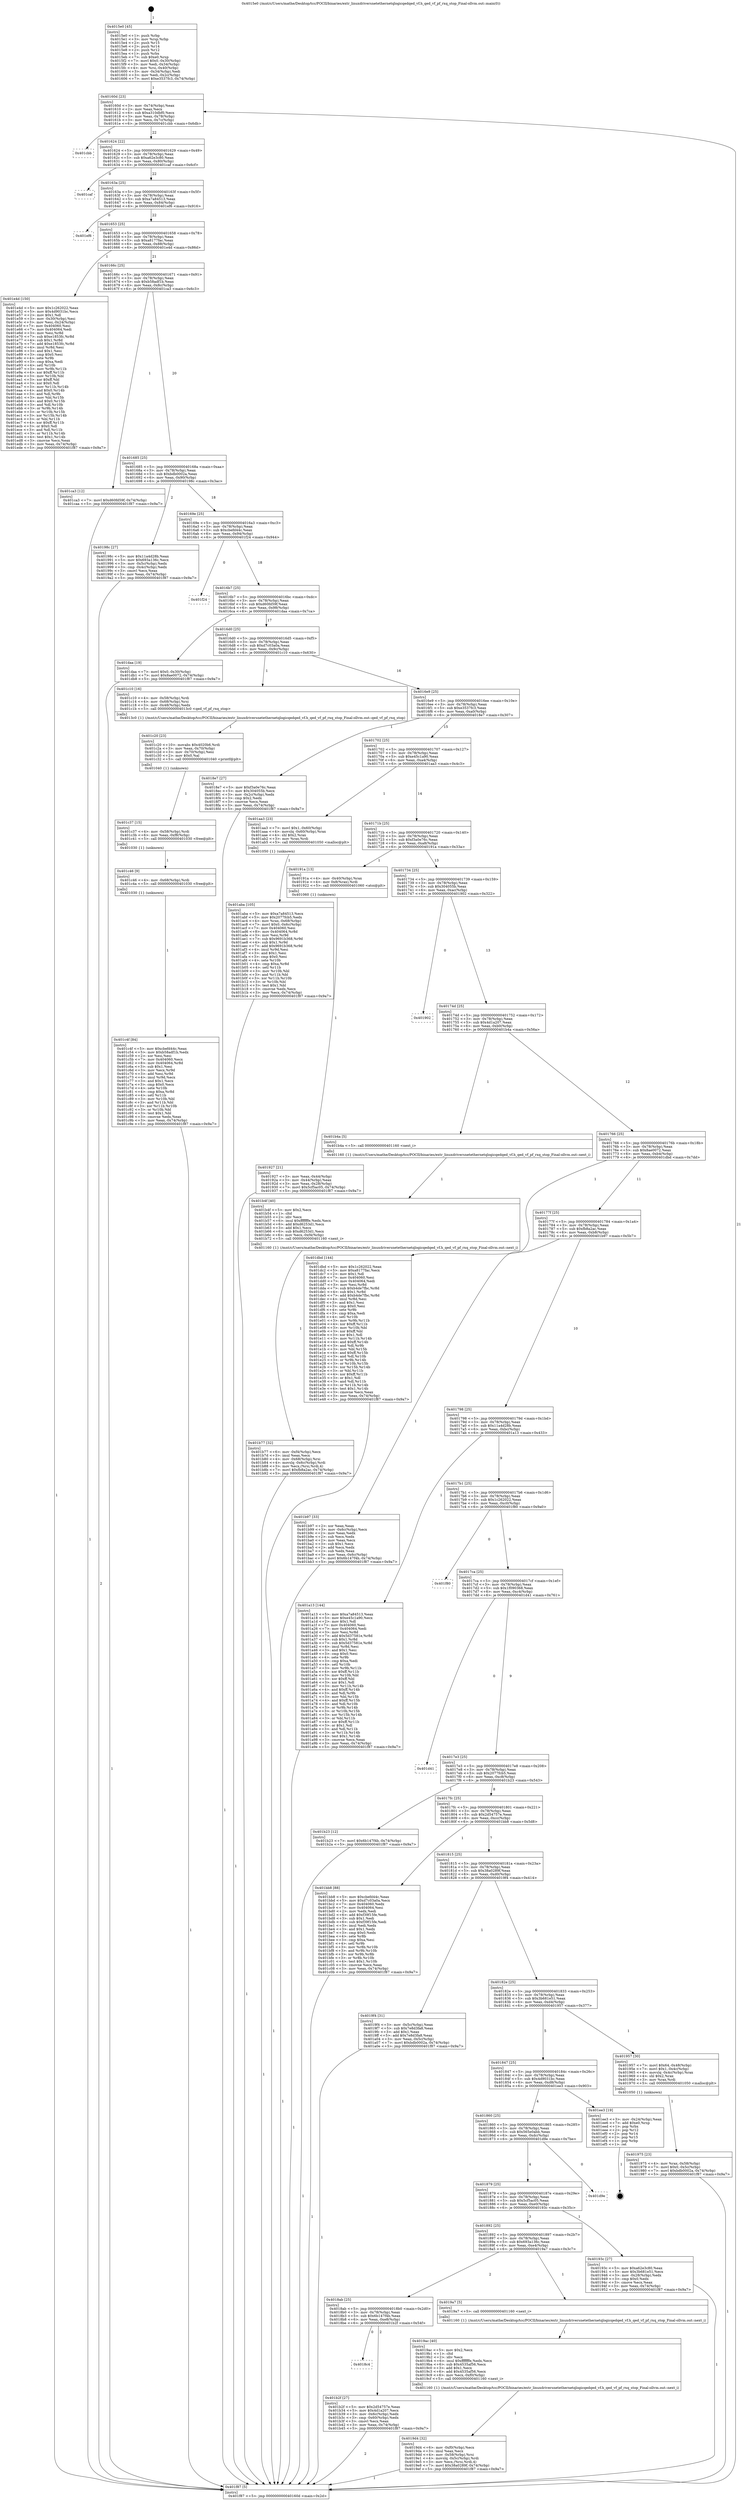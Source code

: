 digraph "0x4015e0" {
  label = "0x4015e0 (/mnt/c/Users/mathe/Desktop/tcc/POCII/binaries/extr_linuxdriversnetethernetqlogicqedqed_vf.h_qed_vf_pf_rxq_stop_Final-ollvm.out::main(0))"
  labelloc = "t"
  node[shape=record]

  Entry [label="",width=0.3,height=0.3,shape=circle,fillcolor=black,style=filled]
  "0x40160d" [label="{
     0x40160d [23]\l
     | [instrs]\l
     &nbsp;&nbsp;0x40160d \<+3\>: mov -0x74(%rbp),%eax\l
     &nbsp;&nbsp;0x401610 \<+2\>: mov %eax,%ecx\l
     &nbsp;&nbsp;0x401612 \<+6\>: sub $0xa310dbf0,%ecx\l
     &nbsp;&nbsp;0x401618 \<+3\>: mov %eax,-0x78(%rbp)\l
     &nbsp;&nbsp;0x40161b \<+3\>: mov %ecx,-0x7c(%rbp)\l
     &nbsp;&nbsp;0x40161e \<+6\>: je 0000000000401cbb \<main+0x6db\>\l
  }"]
  "0x401cbb" [label="{
     0x401cbb\l
  }", style=dashed]
  "0x401624" [label="{
     0x401624 [22]\l
     | [instrs]\l
     &nbsp;&nbsp;0x401624 \<+5\>: jmp 0000000000401629 \<main+0x49\>\l
     &nbsp;&nbsp;0x401629 \<+3\>: mov -0x78(%rbp),%eax\l
     &nbsp;&nbsp;0x40162c \<+5\>: sub $0xa62e3c80,%eax\l
     &nbsp;&nbsp;0x401631 \<+3\>: mov %eax,-0x80(%rbp)\l
     &nbsp;&nbsp;0x401634 \<+6\>: je 0000000000401caf \<main+0x6cf\>\l
  }"]
  Exit [label="",width=0.3,height=0.3,shape=circle,fillcolor=black,style=filled,peripheries=2]
  "0x401caf" [label="{
     0x401caf\l
  }", style=dashed]
  "0x40163a" [label="{
     0x40163a [25]\l
     | [instrs]\l
     &nbsp;&nbsp;0x40163a \<+5\>: jmp 000000000040163f \<main+0x5f\>\l
     &nbsp;&nbsp;0x40163f \<+3\>: mov -0x78(%rbp),%eax\l
     &nbsp;&nbsp;0x401642 \<+5\>: sub $0xa7a84513,%eax\l
     &nbsp;&nbsp;0x401647 \<+6\>: mov %eax,-0x84(%rbp)\l
     &nbsp;&nbsp;0x40164d \<+6\>: je 0000000000401ef6 \<main+0x916\>\l
  }"]
  "0x401c4f" [label="{
     0x401c4f [84]\l
     | [instrs]\l
     &nbsp;&nbsp;0x401c4f \<+5\>: mov $0xcbefd44c,%eax\l
     &nbsp;&nbsp;0x401c54 \<+5\>: mov $0xb58adf1b,%edx\l
     &nbsp;&nbsp;0x401c59 \<+2\>: xor %esi,%esi\l
     &nbsp;&nbsp;0x401c5b \<+7\>: mov 0x404060,%ecx\l
     &nbsp;&nbsp;0x401c62 \<+8\>: mov 0x404064,%r8d\l
     &nbsp;&nbsp;0x401c6a \<+3\>: sub $0x1,%esi\l
     &nbsp;&nbsp;0x401c6d \<+3\>: mov %ecx,%r9d\l
     &nbsp;&nbsp;0x401c70 \<+3\>: add %esi,%r9d\l
     &nbsp;&nbsp;0x401c73 \<+4\>: imul %r9d,%ecx\l
     &nbsp;&nbsp;0x401c77 \<+3\>: and $0x1,%ecx\l
     &nbsp;&nbsp;0x401c7a \<+3\>: cmp $0x0,%ecx\l
     &nbsp;&nbsp;0x401c7d \<+4\>: sete %r10b\l
     &nbsp;&nbsp;0x401c81 \<+4\>: cmp $0xa,%r8d\l
     &nbsp;&nbsp;0x401c85 \<+4\>: setl %r11b\l
     &nbsp;&nbsp;0x401c89 \<+3\>: mov %r10b,%bl\l
     &nbsp;&nbsp;0x401c8c \<+3\>: and %r11b,%bl\l
     &nbsp;&nbsp;0x401c8f \<+3\>: xor %r11b,%r10b\l
     &nbsp;&nbsp;0x401c92 \<+3\>: or %r10b,%bl\l
     &nbsp;&nbsp;0x401c95 \<+3\>: test $0x1,%bl\l
     &nbsp;&nbsp;0x401c98 \<+3\>: cmovne %edx,%eax\l
     &nbsp;&nbsp;0x401c9b \<+3\>: mov %eax,-0x74(%rbp)\l
     &nbsp;&nbsp;0x401c9e \<+5\>: jmp 0000000000401f87 \<main+0x9a7\>\l
  }"]
  "0x401ef6" [label="{
     0x401ef6\l
  }", style=dashed]
  "0x401653" [label="{
     0x401653 [25]\l
     | [instrs]\l
     &nbsp;&nbsp;0x401653 \<+5\>: jmp 0000000000401658 \<main+0x78\>\l
     &nbsp;&nbsp;0x401658 \<+3\>: mov -0x78(%rbp),%eax\l
     &nbsp;&nbsp;0x40165b \<+5\>: sub $0xa8177fac,%eax\l
     &nbsp;&nbsp;0x401660 \<+6\>: mov %eax,-0x88(%rbp)\l
     &nbsp;&nbsp;0x401666 \<+6\>: je 0000000000401e4d \<main+0x86d\>\l
  }"]
  "0x401c46" [label="{
     0x401c46 [9]\l
     | [instrs]\l
     &nbsp;&nbsp;0x401c46 \<+4\>: mov -0x68(%rbp),%rdi\l
     &nbsp;&nbsp;0x401c4a \<+5\>: call 0000000000401030 \<free@plt\>\l
     | [calls]\l
     &nbsp;&nbsp;0x401030 \{1\} (unknown)\l
  }"]
  "0x401e4d" [label="{
     0x401e4d [150]\l
     | [instrs]\l
     &nbsp;&nbsp;0x401e4d \<+5\>: mov $0x1c262022,%eax\l
     &nbsp;&nbsp;0x401e52 \<+5\>: mov $0x4d9031bc,%ecx\l
     &nbsp;&nbsp;0x401e57 \<+2\>: mov $0x1,%dl\l
     &nbsp;&nbsp;0x401e59 \<+3\>: mov -0x30(%rbp),%esi\l
     &nbsp;&nbsp;0x401e5c \<+3\>: mov %esi,-0x24(%rbp)\l
     &nbsp;&nbsp;0x401e5f \<+7\>: mov 0x404060,%esi\l
     &nbsp;&nbsp;0x401e66 \<+7\>: mov 0x404064,%edi\l
     &nbsp;&nbsp;0x401e6d \<+3\>: mov %esi,%r8d\l
     &nbsp;&nbsp;0x401e70 \<+7\>: sub $0xe1853fc,%r8d\l
     &nbsp;&nbsp;0x401e77 \<+4\>: sub $0x1,%r8d\l
     &nbsp;&nbsp;0x401e7b \<+7\>: add $0xe1853fc,%r8d\l
     &nbsp;&nbsp;0x401e82 \<+4\>: imul %r8d,%esi\l
     &nbsp;&nbsp;0x401e86 \<+3\>: and $0x1,%esi\l
     &nbsp;&nbsp;0x401e89 \<+3\>: cmp $0x0,%esi\l
     &nbsp;&nbsp;0x401e8c \<+4\>: sete %r9b\l
     &nbsp;&nbsp;0x401e90 \<+3\>: cmp $0xa,%edi\l
     &nbsp;&nbsp;0x401e93 \<+4\>: setl %r10b\l
     &nbsp;&nbsp;0x401e97 \<+3\>: mov %r9b,%r11b\l
     &nbsp;&nbsp;0x401e9a \<+4\>: xor $0xff,%r11b\l
     &nbsp;&nbsp;0x401e9e \<+3\>: mov %r10b,%bl\l
     &nbsp;&nbsp;0x401ea1 \<+3\>: xor $0xff,%bl\l
     &nbsp;&nbsp;0x401ea4 \<+3\>: xor $0x0,%dl\l
     &nbsp;&nbsp;0x401ea7 \<+3\>: mov %r11b,%r14b\l
     &nbsp;&nbsp;0x401eaa \<+4\>: and $0x0,%r14b\l
     &nbsp;&nbsp;0x401eae \<+3\>: and %dl,%r9b\l
     &nbsp;&nbsp;0x401eb1 \<+3\>: mov %bl,%r15b\l
     &nbsp;&nbsp;0x401eb4 \<+4\>: and $0x0,%r15b\l
     &nbsp;&nbsp;0x401eb8 \<+3\>: and %dl,%r10b\l
     &nbsp;&nbsp;0x401ebb \<+3\>: or %r9b,%r14b\l
     &nbsp;&nbsp;0x401ebe \<+3\>: or %r10b,%r15b\l
     &nbsp;&nbsp;0x401ec1 \<+3\>: xor %r15b,%r14b\l
     &nbsp;&nbsp;0x401ec4 \<+3\>: or %bl,%r11b\l
     &nbsp;&nbsp;0x401ec7 \<+4\>: xor $0xff,%r11b\l
     &nbsp;&nbsp;0x401ecb \<+3\>: or $0x0,%dl\l
     &nbsp;&nbsp;0x401ece \<+3\>: and %dl,%r11b\l
     &nbsp;&nbsp;0x401ed1 \<+3\>: or %r11b,%r14b\l
     &nbsp;&nbsp;0x401ed4 \<+4\>: test $0x1,%r14b\l
     &nbsp;&nbsp;0x401ed8 \<+3\>: cmovne %ecx,%eax\l
     &nbsp;&nbsp;0x401edb \<+3\>: mov %eax,-0x74(%rbp)\l
     &nbsp;&nbsp;0x401ede \<+5\>: jmp 0000000000401f87 \<main+0x9a7\>\l
  }"]
  "0x40166c" [label="{
     0x40166c [25]\l
     | [instrs]\l
     &nbsp;&nbsp;0x40166c \<+5\>: jmp 0000000000401671 \<main+0x91\>\l
     &nbsp;&nbsp;0x401671 \<+3\>: mov -0x78(%rbp),%eax\l
     &nbsp;&nbsp;0x401674 \<+5\>: sub $0xb58adf1b,%eax\l
     &nbsp;&nbsp;0x401679 \<+6\>: mov %eax,-0x8c(%rbp)\l
     &nbsp;&nbsp;0x40167f \<+6\>: je 0000000000401ca3 \<main+0x6c3\>\l
  }"]
  "0x401c37" [label="{
     0x401c37 [15]\l
     | [instrs]\l
     &nbsp;&nbsp;0x401c37 \<+4\>: mov -0x58(%rbp),%rdi\l
     &nbsp;&nbsp;0x401c3b \<+6\>: mov %eax,-0xf8(%rbp)\l
     &nbsp;&nbsp;0x401c41 \<+5\>: call 0000000000401030 \<free@plt\>\l
     | [calls]\l
     &nbsp;&nbsp;0x401030 \{1\} (unknown)\l
  }"]
  "0x401ca3" [label="{
     0x401ca3 [12]\l
     | [instrs]\l
     &nbsp;&nbsp;0x401ca3 \<+7\>: movl $0xd60fd59f,-0x74(%rbp)\l
     &nbsp;&nbsp;0x401caa \<+5\>: jmp 0000000000401f87 \<main+0x9a7\>\l
  }"]
  "0x401685" [label="{
     0x401685 [25]\l
     | [instrs]\l
     &nbsp;&nbsp;0x401685 \<+5\>: jmp 000000000040168a \<main+0xaa\>\l
     &nbsp;&nbsp;0x40168a \<+3\>: mov -0x78(%rbp),%eax\l
     &nbsp;&nbsp;0x40168d \<+5\>: sub $0xbdb0002a,%eax\l
     &nbsp;&nbsp;0x401692 \<+6\>: mov %eax,-0x90(%rbp)\l
     &nbsp;&nbsp;0x401698 \<+6\>: je 000000000040198c \<main+0x3ac\>\l
  }"]
  "0x401c20" [label="{
     0x401c20 [23]\l
     | [instrs]\l
     &nbsp;&nbsp;0x401c20 \<+10\>: movabs $0x4020b6,%rdi\l
     &nbsp;&nbsp;0x401c2a \<+3\>: mov %eax,-0x70(%rbp)\l
     &nbsp;&nbsp;0x401c2d \<+3\>: mov -0x70(%rbp),%esi\l
     &nbsp;&nbsp;0x401c30 \<+2\>: mov $0x0,%al\l
     &nbsp;&nbsp;0x401c32 \<+5\>: call 0000000000401040 \<printf@plt\>\l
     | [calls]\l
     &nbsp;&nbsp;0x401040 \{1\} (unknown)\l
  }"]
  "0x40198c" [label="{
     0x40198c [27]\l
     | [instrs]\l
     &nbsp;&nbsp;0x40198c \<+5\>: mov $0x11a4d28b,%eax\l
     &nbsp;&nbsp;0x401991 \<+5\>: mov $0x693a136c,%ecx\l
     &nbsp;&nbsp;0x401996 \<+3\>: mov -0x5c(%rbp),%edx\l
     &nbsp;&nbsp;0x401999 \<+3\>: cmp -0x4c(%rbp),%edx\l
     &nbsp;&nbsp;0x40199c \<+3\>: cmovl %ecx,%eax\l
     &nbsp;&nbsp;0x40199f \<+3\>: mov %eax,-0x74(%rbp)\l
     &nbsp;&nbsp;0x4019a2 \<+5\>: jmp 0000000000401f87 \<main+0x9a7\>\l
  }"]
  "0x40169e" [label="{
     0x40169e [25]\l
     | [instrs]\l
     &nbsp;&nbsp;0x40169e \<+5\>: jmp 00000000004016a3 \<main+0xc3\>\l
     &nbsp;&nbsp;0x4016a3 \<+3\>: mov -0x78(%rbp),%eax\l
     &nbsp;&nbsp;0x4016a6 \<+5\>: sub $0xcbefd44c,%eax\l
     &nbsp;&nbsp;0x4016ab \<+6\>: mov %eax,-0x94(%rbp)\l
     &nbsp;&nbsp;0x4016b1 \<+6\>: je 0000000000401f24 \<main+0x944\>\l
  }"]
  "0x401b77" [label="{
     0x401b77 [32]\l
     | [instrs]\l
     &nbsp;&nbsp;0x401b77 \<+6\>: mov -0xf4(%rbp),%ecx\l
     &nbsp;&nbsp;0x401b7d \<+3\>: imul %eax,%ecx\l
     &nbsp;&nbsp;0x401b80 \<+4\>: mov -0x68(%rbp),%rsi\l
     &nbsp;&nbsp;0x401b84 \<+4\>: movslq -0x6c(%rbp),%rdi\l
     &nbsp;&nbsp;0x401b88 \<+3\>: mov %ecx,(%rsi,%rdi,4)\l
     &nbsp;&nbsp;0x401b8b \<+7\>: movl $0xfb8a2ac,-0x74(%rbp)\l
     &nbsp;&nbsp;0x401b92 \<+5\>: jmp 0000000000401f87 \<main+0x9a7\>\l
  }"]
  "0x401f24" [label="{
     0x401f24\l
  }", style=dashed]
  "0x4016b7" [label="{
     0x4016b7 [25]\l
     | [instrs]\l
     &nbsp;&nbsp;0x4016b7 \<+5\>: jmp 00000000004016bc \<main+0xdc\>\l
     &nbsp;&nbsp;0x4016bc \<+3\>: mov -0x78(%rbp),%eax\l
     &nbsp;&nbsp;0x4016bf \<+5\>: sub $0xd60fd59f,%eax\l
     &nbsp;&nbsp;0x4016c4 \<+6\>: mov %eax,-0x98(%rbp)\l
     &nbsp;&nbsp;0x4016ca \<+6\>: je 0000000000401daa \<main+0x7ca\>\l
  }"]
  "0x401b4f" [label="{
     0x401b4f [40]\l
     | [instrs]\l
     &nbsp;&nbsp;0x401b4f \<+5\>: mov $0x2,%ecx\l
     &nbsp;&nbsp;0x401b54 \<+1\>: cltd\l
     &nbsp;&nbsp;0x401b55 \<+2\>: idiv %ecx\l
     &nbsp;&nbsp;0x401b57 \<+6\>: imul $0xfffffffe,%edx,%ecx\l
     &nbsp;&nbsp;0x401b5d \<+6\>: add $0xd6253d1,%ecx\l
     &nbsp;&nbsp;0x401b63 \<+3\>: add $0x1,%ecx\l
     &nbsp;&nbsp;0x401b66 \<+6\>: sub $0xd6253d1,%ecx\l
     &nbsp;&nbsp;0x401b6c \<+6\>: mov %ecx,-0xf4(%rbp)\l
     &nbsp;&nbsp;0x401b72 \<+5\>: call 0000000000401160 \<next_i\>\l
     | [calls]\l
     &nbsp;&nbsp;0x401160 \{1\} (/mnt/c/Users/mathe/Desktop/tcc/POCII/binaries/extr_linuxdriversnetethernetqlogicqedqed_vf.h_qed_vf_pf_rxq_stop_Final-ollvm.out::next_i)\l
  }"]
  "0x401daa" [label="{
     0x401daa [19]\l
     | [instrs]\l
     &nbsp;&nbsp;0x401daa \<+7\>: movl $0x0,-0x30(%rbp)\l
     &nbsp;&nbsp;0x401db1 \<+7\>: movl $0x8ae0072,-0x74(%rbp)\l
     &nbsp;&nbsp;0x401db8 \<+5\>: jmp 0000000000401f87 \<main+0x9a7\>\l
  }"]
  "0x4016d0" [label="{
     0x4016d0 [25]\l
     | [instrs]\l
     &nbsp;&nbsp;0x4016d0 \<+5\>: jmp 00000000004016d5 \<main+0xf5\>\l
     &nbsp;&nbsp;0x4016d5 \<+3\>: mov -0x78(%rbp),%eax\l
     &nbsp;&nbsp;0x4016d8 \<+5\>: sub $0xd7c03a0a,%eax\l
     &nbsp;&nbsp;0x4016dd \<+6\>: mov %eax,-0x9c(%rbp)\l
     &nbsp;&nbsp;0x4016e3 \<+6\>: je 0000000000401c10 \<main+0x630\>\l
  }"]
  "0x4018c4" [label="{
     0x4018c4\l
  }", style=dashed]
  "0x401c10" [label="{
     0x401c10 [16]\l
     | [instrs]\l
     &nbsp;&nbsp;0x401c10 \<+4\>: mov -0x58(%rbp),%rdi\l
     &nbsp;&nbsp;0x401c14 \<+4\>: mov -0x68(%rbp),%rsi\l
     &nbsp;&nbsp;0x401c18 \<+3\>: mov -0x48(%rbp),%edx\l
     &nbsp;&nbsp;0x401c1b \<+5\>: call 00000000004013c0 \<qed_vf_pf_rxq_stop\>\l
     | [calls]\l
     &nbsp;&nbsp;0x4013c0 \{1\} (/mnt/c/Users/mathe/Desktop/tcc/POCII/binaries/extr_linuxdriversnetethernetqlogicqedqed_vf.h_qed_vf_pf_rxq_stop_Final-ollvm.out::qed_vf_pf_rxq_stop)\l
  }"]
  "0x4016e9" [label="{
     0x4016e9 [25]\l
     | [instrs]\l
     &nbsp;&nbsp;0x4016e9 \<+5\>: jmp 00000000004016ee \<main+0x10e\>\l
     &nbsp;&nbsp;0x4016ee \<+3\>: mov -0x78(%rbp),%eax\l
     &nbsp;&nbsp;0x4016f1 \<+5\>: sub $0xe3537fc3,%eax\l
     &nbsp;&nbsp;0x4016f6 \<+6\>: mov %eax,-0xa0(%rbp)\l
     &nbsp;&nbsp;0x4016fc \<+6\>: je 00000000004018e7 \<main+0x307\>\l
  }"]
  "0x401b2f" [label="{
     0x401b2f [27]\l
     | [instrs]\l
     &nbsp;&nbsp;0x401b2f \<+5\>: mov $0x2d54757e,%eax\l
     &nbsp;&nbsp;0x401b34 \<+5\>: mov $0x4d1a207,%ecx\l
     &nbsp;&nbsp;0x401b39 \<+3\>: mov -0x6c(%rbp),%edx\l
     &nbsp;&nbsp;0x401b3c \<+3\>: cmp -0x60(%rbp),%edx\l
     &nbsp;&nbsp;0x401b3f \<+3\>: cmovl %ecx,%eax\l
     &nbsp;&nbsp;0x401b42 \<+3\>: mov %eax,-0x74(%rbp)\l
     &nbsp;&nbsp;0x401b45 \<+5\>: jmp 0000000000401f87 \<main+0x9a7\>\l
  }"]
  "0x4018e7" [label="{
     0x4018e7 [27]\l
     | [instrs]\l
     &nbsp;&nbsp;0x4018e7 \<+5\>: mov $0xf3a0e76c,%eax\l
     &nbsp;&nbsp;0x4018ec \<+5\>: mov $0x304055b,%ecx\l
     &nbsp;&nbsp;0x4018f1 \<+3\>: mov -0x2c(%rbp),%edx\l
     &nbsp;&nbsp;0x4018f4 \<+3\>: cmp $0x2,%edx\l
     &nbsp;&nbsp;0x4018f7 \<+3\>: cmovne %ecx,%eax\l
     &nbsp;&nbsp;0x4018fa \<+3\>: mov %eax,-0x74(%rbp)\l
     &nbsp;&nbsp;0x4018fd \<+5\>: jmp 0000000000401f87 \<main+0x9a7\>\l
  }"]
  "0x401702" [label="{
     0x401702 [25]\l
     | [instrs]\l
     &nbsp;&nbsp;0x401702 \<+5\>: jmp 0000000000401707 \<main+0x127\>\l
     &nbsp;&nbsp;0x401707 \<+3\>: mov -0x78(%rbp),%eax\l
     &nbsp;&nbsp;0x40170a \<+5\>: sub $0xe45c1a90,%eax\l
     &nbsp;&nbsp;0x40170f \<+6\>: mov %eax,-0xa4(%rbp)\l
     &nbsp;&nbsp;0x401715 \<+6\>: je 0000000000401aa3 \<main+0x4c3\>\l
  }"]
  "0x401f87" [label="{
     0x401f87 [5]\l
     | [instrs]\l
     &nbsp;&nbsp;0x401f87 \<+5\>: jmp 000000000040160d \<main+0x2d\>\l
  }"]
  "0x4015e0" [label="{
     0x4015e0 [45]\l
     | [instrs]\l
     &nbsp;&nbsp;0x4015e0 \<+1\>: push %rbp\l
     &nbsp;&nbsp;0x4015e1 \<+3\>: mov %rsp,%rbp\l
     &nbsp;&nbsp;0x4015e4 \<+2\>: push %r15\l
     &nbsp;&nbsp;0x4015e6 \<+2\>: push %r14\l
     &nbsp;&nbsp;0x4015e8 \<+2\>: push %r12\l
     &nbsp;&nbsp;0x4015ea \<+1\>: push %rbx\l
     &nbsp;&nbsp;0x4015eb \<+7\>: sub $0xe0,%rsp\l
     &nbsp;&nbsp;0x4015f2 \<+7\>: movl $0x0,-0x30(%rbp)\l
     &nbsp;&nbsp;0x4015f9 \<+3\>: mov %edi,-0x34(%rbp)\l
     &nbsp;&nbsp;0x4015fc \<+4\>: mov %rsi,-0x40(%rbp)\l
     &nbsp;&nbsp;0x401600 \<+3\>: mov -0x34(%rbp),%edi\l
     &nbsp;&nbsp;0x401603 \<+3\>: mov %edi,-0x2c(%rbp)\l
     &nbsp;&nbsp;0x401606 \<+7\>: movl $0xe3537fc3,-0x74(%rbp)\l
  }"]
  "0x401aba" [label="{
     0x401aba [105]\l
     | [instrs]\l
     &nbsp;&nbsp;0x401aba \<+5\>: mov $0xa7a84513,%ecx\l
     &nbsp;&nbsp;0x401abf \<+5\>: mov $0x2077fcb5,%edx\l
     &nbsp;&nbsp;0x401ac4 \<+4\>: mov %rax,-0x68(%rbp)\l
     &nbsp;&nbsp;0x401ac8 \<+7\>: movl $0x0,-0x6c(%rbp)\l
     &nbsp;&nbsp;0x401acf \<+7\>: mov 0x404060,%esi\l
     &nbsp;&nbsp;0x401ad6 \<+8\>: mov 0x404064,%r8d\l
     &nbsp;&nbsp;0x401ade \<+3\>: mov %esi,%r9d\l
     &nbsp;&nbsp;0x401ae1 \<+7\>: sub $0x9691b368,%r9d\l
     &nbsp;&nbsp;0x401ae8 \<+4\>: sub $0x1,%r9d\l
     &nbsp;&nbsp;0x401aec \<+7\>: add $0x9691b368,%r9d\l
     &nbsp;&nbsp;0x401af3 \<+4\>: imul %r9d,%esi\l
     &nbsp;&nbsp;0x401af7 \<+3\>: and $0x1,%esi\l
     &nbsp;&nbsp;0x401afa \<+3\>: cmp $0x0,%esi\l
     &nbsp;&nbsp;0x401afd \<+4\>: sete %r10b\l
     &nbsp;&nbsp;0x401b01 \<+4\>: cmp $0xa,%r8d\l
     &nbsp;&nbsp;0x401b05 \<+4\>: setl %r11b\l
     &nbsp;&nbsp;0x401b09 \<+3\>: mov %r10b,%bl\l
     &nbsp;&nbsp;0x401b0c \<+3\>: and %r11b,%bl\l
     &nbsp;&nbsp;0x401b0f \<+3\>: xor %r11b,%r10b\l
     &nbsp;&nbsp;0x401b12 \<+3\>: or %r10b,%bl\l
     &nbsp;&nbsp;0x401b15 \<+3\>: test $0x1,%bl\l
     &nbsp;&nbsp;0x401b18 \<+3\>: cmovne %edx,%ecx\l
     &nbsp;&nbsp;0x401b1b \<+3\>: mov %ecx,-0x74(%rbp)\l
     &nbsp;&nbsp;0x401b1e \<+5\>: jmp 0000000000401f87 \<main+0x9a7\>\l
  }"]
  "0x401aa3" [label="{
     0x401aa3 [23]\l
     | [instrs]\l
     &nbsp;&nbsp;0x401aa3 \<+7\>: movl $0x1,-0x60(%rbp)\l
     &nbsp;&nbsp;0x401aaa \<+4\>: movslq -0x60(%rbp),%rax\l
     &nbsp;&nbsp;0x401aae \<+4\>: shl $0x2,%rax\l
     &nbsp;&nbsp;0x401ab2 \<+3\>: mov %rax,%rdi\l
     &nbsp;&nbsp;0x401ab5 \<+5\>: call 0000000000401050 \<malloc@plt\>\l
     | [calls]\l
     &nbsp;&nbsp;0x401050 \{1\} (unknown)\l
  }"]
  "0x40171b" [label="{
     0x40171b [25]\l
     | [instrs]\l
     &nbsp;&nbsp;0x40171b \<+5\>: jmp 0000000000401720 \<main+0x140\>\l
     &nbsp;&nbsp;0x401720 \<+3\>: mov -0x78(%rbp),%eax\l
     &nbsp;&nbsp;0x401723 \<+5\>: sub $0xf3a0e76c,%eax\l
     &nbsp;&nbsp;0x401728 \<+6\>: mov %eax,-0xa8(%rbp)\l
     &nbsp;&nbsp;0x40172e \<+6\>: je 000000000040191a \<main+0x33a\>\l
  }"]
  "0x4019d4" [label="{
     0x4019d4 [32]\l
     | [instrs]\l
     &nbsp;&nbsp;0x4019d4 \<+6\>: mov -0xf0(%rbp),%ecx\l
     &nbsp;&nbsp;0x4019da \<+3\>: imul %eax,%ecx\l
     &nbsp;&nbsp;0x4019dd \<+4\>: mov -0x58(%rbp),%rsi\l
     &nbsp;&nbsp;0x4019e1 \<+4\>: movslq -0x5c(%rbp),%rdi\l
     &nbsp;&nbsp;0x4019e5 \<+3\>: mov %ecx,(%rsi,%rdi,4)\l
     &nbsp;&nbsp;0x4019e8 \<+7\>: movl $0x38a0289f,-0x74(%rbp)\l
     &nbsp;&nbsp;0x4019ef \<+5\>: jmp 0000000000401f87 \<main+0x9a7\>\l
  }"]
  "0x40191a" [label="{
     0x40191a [13]\l
     | [instrs]\l
     &nbsp;&nbsp;0x40191a \<+4\>: mov -0x40(%rbp),%rax\l
     &nbsp;&nbsp;0x40191e \<+4\>: mov 0x8(%rax),%rdi\l
     &nbsp;&nbsp;0x401922 \<+5\>: call 0000000000401060 \<atoi@plt\>\l
     | [calls]\l
     &nbsp;&nbsp;0x401060 \{1\} (unknown)\l
  }"]
  "0x401734" [label="{
     0x401734 [25]\l
     | [instrs]\l
     &nbsp;&nbsp;0x401734 \<+5\>: jmp 0000000000401739 \<main+0x159\>\l
     &nbsp;&nbsp;0x401739 \<+3\>: mov -0x78(%rbp),%eax\l
     &nbsp;&nbsp;0x40173c \<+5\>: sub $0x304055b,%eax\l
     &nbsp;&nbsp;0x401741 \<+6\>: mov %eax,-0xac(%rbp)\l
     &nbsp;&nbsp;0x401747 \<+6\>: je 0000000000401902 \<main+0x322\>\l
  }"]
  "0x401927" [label="{
     0x401927 [21]\l
     | [instrs]\l
     &nbsp;&nbsp;0x401927 \<+3\>: mov %eax,-0x44(%rbp)\l
     &nbsp;&nbsp;0x40192a \<+3\>: mov -0x44(%rbp),%eax\l
     &nbsp;&nbsp;0x40192d \<+3\>: mov %eax,-0x28(%rbp)\l
     &nbsp;&nbsp;0x401930 \<+7\>: movl $0x5cf5ac05,-0x74(%rbp)\l
     &nbsp;&nbsp;0x401937 \<+5\>: jmp 0000000000401f87 \<main+0x9a7\>\l
  }"]
  "0x4019ac" [label="{
     0x4019ac [40]\l
     | [instrs]\l
     &nbsp;&nbsp;0x4019ac \<+5\>: mov $0x2,%ecx\l
     &nbsp;&nbsp;0x4019b1 \<+1\>: cltd\l
     &nbsp;&nbsp;0x4019b2 \<+2\>: idiv %ecx\l
     &nbsp;&nbsp;0x4019b4 \<+6\>: imul $0xfffffffe,%edx,%ecx\l
     &nbsp;&nbsp;0x4019ba \<+6\>: sub $0x4535af56,%ecx\l
     &nbsp;&nbsp;0x4019c0 \<+3\>: add $0x1,%ecx\l
     &nbsp;&nbsp;0x4019c3 \<+6\>: add $0x4535af56,%ecx\l
     &nbsp;&nbsp;0x4019c9 \<+6\>: mov %ecx,-0xf0(%rbp)\l
     &nbsp;&nbsp;0x4019cf \<+5\>: call 0000000000401160 \<next_i\>\l
     | [calls]\l
     &nbsp;&nbsp;0x401160 \{1\} (/mnt/c/Users/mathe/Desktop/tcc/POCII/binaries/extr_linuxdriversnetethernetqlogicqedqed_vf.h_qed_vf_pf_rxq_stop_Final-ollvm.out::next_i)\l
  }"]
  "0x401902" [label="{
     0x401902\l
  }", style=dashed]
  "0x40174d" [label="{
     0x40174d [25]\l
     | [instrs]\l
     &nbsp;&nbsp;0x40174d \<+5\>: jmp 0000000000401752 \<main+0x172\>\l
     &nbsp;&nbsp;0x401752 \<+3\>: mov -0x78(%rbp),%eax\l
     &nbsp;&nbsp;0x401755 \<+5\>: sub $0x4d1a207,%eax\l
     &nbsp;&nbsp;0x40175a \<+6\>: mov %eax,-0xb0(%rbp)\l
     &nbsp;&nbsp;0x401760 \<+6\>: je 0000000000401b4a \<main+0x56a\>\l
  }"]
  "0x4018ab" [label="{
     0x4018ab [25]\l
     | [instrs]\l
     &nbsp;&nbsp;0x4018ab \<+5\>: jmp 00000000004018b0 \<main+0x2d0\>\l
     &nbsp;&nbsp;0x4018b0 \<+3\>: mov -0x78(%rbp),%eax\l
     &nbsp;&nbsp;0x4018b3 \<+5\>: sub $0x6b147f4b,%eax\l
     &nbsp;&nbsp;0x4018b8 \<+6\>: mov %eax,-0xe8(%rbp)\l
     &nbsp;&nbsp;0x4018be \<+6\>: je 0000000000401b2f \<main+0x54f\>\l
  }"]
  "0x401b4a" [label="{
     0x401b4a [5]\l
     | [instrs]\l
     &nbsp;&nbsp;0x401b4a \<+5\>: call 0000000000401160 \<next_i\>\l
     | [calls]\l
     &nbsp;&nbsp;0x401160 \{1\} (/mnt/c/Users/mathe/Desktop/tcc/POCII/binaries/extr_linuxdriversnetethernetqlogicqedqed_vf.h_qed_vf_pf_rxq_stop_Final-ollvm.out::next_i)\l
  }"]
  "0x401766" [label="{
     0x401766 [25]\l
     | [instrs]\l
     &nbsp;&nbsp;0x401766 \<+5\>: jmp 000000000040176b \<main+0x18b\>\l
     &nbsp;&nbsp;0x40176b \<+3\>: mov -0x78(%rbp),%eax\l
     &nbsp;&nbsp;0x40176e \<+5\>: sub $0x8ae0072,%eax\l
     &nbsp;&nbsp;0x401773 \<+6\>: mov %eax,-0xb4(%rbp)\l
     &nbsp;&nbsp;0x401779 \<+6\>: je 0000000000401dbd \<main+0x7dd\>\l
  }"]
  "0x4019a7" [label="{
     0x4019a7 [5]\l
     | [instrs]\l
     &nbsp;&nbsp;0x4019a7 \<+5\>: call 0000000000401160 \<next_i\>\l
     | [calls]\l
     &nbsp;&nbsp;0x401160 \{1\} (/mnt/c/Users/mathe/Desktop/tcc/POCII/binaries/extr_linuxdriversnetethernetqlogicqedqed_vf.h_qed_vf_pf_rxq_stop_Final-ollvm.out::next_i)\l
  }"]
  "0x401dbd" [label="{
     0x401dbd [144]\l
     | [instrs]\l
     &nbsp;&nbsp;0x401dbd \<+5\>: mov $0x1c262022,%eax\l
     &nbsp;&nbsp;0x401dc2 \<+5\>: mov $0xa8177fac,%ecx\l
     &nbsp;&nbsp;0x401dc7 \<+2\>: mov $0x1,%dl\l
     &nbsp;&nbsp;0x401dc9 \<+7\>: mov 0x404060,%esi\l
     &nbsp;&nbsp;0x401dd0 \<+7\>: mov 0x404064,%edi\l
     &nbsp;&nbsp;0x401dd7 \<+3\>: mov %esi,%r8d\l
     &nbsp;&nbsp;0x401dda \<+7\>: sub $0xb4de7fbc,%r8d\l
     &nbsp;&nbsp;0x401de1 \<+4\>: sub $0x1,%r8d\l
     &nbsp;&nbsp;0x401de5 \<+7\>: add $0xb4de7fbc,%r8d\l
     &nbsp;&nbsp;0x401dec \<+4\>: imul %r8d,%esi\l
     &nbsp;&nbsp;0x401df0 \<+3\>: and $0x1,%esi\l
     &nbsp;&nbsp;0x401df3 \<+3\>: cmp $0x0,%esi\l
     &nbsp;&nbsp;0x401df6 \<+4\>: sete %r9b\l
     &nbsp;&nbsp;0x401dfa \<+3\>: cmp $0xa,%edi\l
     &nbsp;&nbsp;0x401dfd \<+4\>: setl %r10b\l
     &nbsp;&nbsp;0x401e01 \<+3\>: mov %r9b,%r11b\l
     &nbsp;&nbsp;0x401e04 \<+4\>: xor $0xff,%r11b\l
     &nbsp;&nbsp;0x401e08 \<+3\>: mov %r10b,%bl\l
     &nbsp;&nbsp;0x401e0b \<+3\>: xor $0xff,%bl\l
     &nbsp;&nbsp;0x401e0e \<+3\>: xor $0x1,%dl\l
     &nbsp;&nbsp;0x401e11 \<+3\>: mov %r11b,%r14b\l
     &nbsp;&nbsp;0x401e14 \<+4\>: and $0xff,%r14b\l
     &nbsp;&nbsp;0x401e18 \<+3\>: and %dl,%r9b\l
     &nbsp;&nbsp;0x401e1b \<+3\>: mov %bl,%r15b\l
     &nbsp;&nbsp;0x401e1e \<+4\>: and $0xff,%r15b\l
     &nbsp;&nbsp;0x401e22 \<+3\>: and %dl,%r10b\l
     &nbsp;&nbsp;0x401e25 \<+3\>: or %r9b,%r14b\l
     &nbsp;&nbsp;0x401e28 \<+3\>: or %r10b,%r15b\l
     &nbsp;&nbsp;0x401e2b \<+3\>: xor %r15b,%r14b\l
     &nbsp;&nbsp;0x401e2e \<+3\>: or %bl,%r11b\l
     &nbsp;&nbsp;0x401e31 \<+4\>: xor $0xff,%r11b\l
     &nbsp;&nbsp;0x401e35 \<+3\>: or $0x1,%dl\l
     &nbsp;&nbsp;0x401e38 \<+3\>: and %dl,%r11b\l
     &nbsp;&nbsp;0x401e3b \<+3\>: or %r11b,%r14b\l
     &nbsp;&nbsp;0x401e3e \<+4\>: test $0x1,%r14b\l
     &nbsp;&nbsp;0x401e42 \<+3\>: cmovne %ecx,%eax\l
     &nbsp;&nbsp;0x401e45 \<+3\>: mov %eax,-0x74(%rbp)\l
     &nbsp;&nbsp;0x401e48 \<+5\>: jmp 0000000000401f87 \<main+0x9a7\>\l
  }"]
  "0x40177f" [label="{
     0x40177f [25]\l
     | [instrs]\l
     &nbsp;&nbsp;0x40177f \<+5\>: jmp 0000000000401784 \<main+0x1a4\>\l
     &nbsp;&nbsp;0x401784 \<+3\>: mov -0x78(%rbp),%eax\l
     &nbsp;&nbsp;0x401787 \<+5\>: sub $0xfb8a2ac,%eax\l
     &nbsp;&nbsp;0x40178c \<+6\>: mov %eax,-0xb8(%rbp)\l
     &nbsp;&nbsp;0x401792 \<+6\>: je 0000000000401b97 \<main+0x5b7\>\l
  }"]
  "0x401975" [label="{
     0x401975 [23]\l
     | [instrs]\l
     &nbsp;&nbsp;0x401975 \<+4\>: mov %rax,-0x58(%rbp)\l
     &nbsp;&nbsp;0x401979 \<+7\>: movl $0x0,-0x5c(%rbp)\l
     &nbsp;&nbsp;0x401980 \<+7\>: movl $0xbdb0002a,-0x74(%rbp)\l
     &nbsp;&nbsp;0x401987 \<+5\>: jmp 0000000000401f87 \<main+0x9a7\>\l
  }"]
  "0x401b97" [label="{
     0x401b97 [33]\l
     | [instrs]\l
     &nbsp;&nbsp;0x401b97 \<+2\>: xor %eax,%eax\l
     &nbsp;&nbsp;0x401b99 \<+3\>: mov -0x6c(%rbp),%ecx\l
     &nbsp;&nbsp;0x401b9c \<+2\>: mov %eax,%edx\l
     &nbsp;&nbsp;0x401b9e \<+2\>: sub %ecx,%edx\l
     &nbsp;&nbsp;0x401ba0 \<+2\>: mov %eax,%ecx\l
     &nbsp;&nbsp;0x401ba2 \<+3\>: sub $0x1,%ecx\l
     &nbsp;&nbsp;0x401ba5 \<+2\>: add %ecx,%edx\l
     &nbsp;&nbsp;0x401ba7 \<+2\>: sub %edx,%eax\l
     &nbsp;&nbsp;0x401ba9 \<+3\>: mov %eax,-0x6c(%rbp)\l
     &nbsp;&nbsp;0x401bac \<+7\>: movl $0x6b147f4b,-0x74(%rbp)\l
     &nbsp;&nbsp;0x401bb3 \<+5\>: jmp 0000000000401f87 \<main+0x9a7\>\l
  }"]
  "0x401798" [label="{
     0x401798 [25]\l
     | [instrs]\l
     &nbsp;&nbsp;0x401798 \<+5\>: jmp 000000000040179d \<main+0x1bd\>\l
     &nbsp;&nbsp;0x40179d \<+3\>: mov -0x78(%rbp),%eax\l
     &nbsp;&nbsp;0x4017a0 \<+5\>: sub $0x11a4d28b,%eax\l
     &nbsp;&nbsp;0x4017a5 \<+6\>: mov %eax,-0xbc(%rbp)\l
     &nbsp;&nbsp;0x4017ab \<+6\>: je 0000000000401a13 \<main+0x433\>\l
  }"]
  "0x401892" [label="{
     0x401892 [25]\l
     | [instrs]\l
     &nbsp;&nbsp;0x401892 \<+5\>: jmp 0000000000401897 \<main+0x2b7\>\l
     &nbsp;&nbsp;0x401897 \<+3\>: mov -0x78(%rbp),%eax\l
     &nbsp;&nbsp;0x40189a \<+5\>: sub $0x693a136c,%eax\l
     &nbsp;&nbsp;0x40189f \<+6\>: mov %eax,-0xe4(%rbp)\l
     &nbsp;&nbsp;0x4018a5 \<+6\>: je 00000000004019a7 \<main+0x3c7\>\l
  }"]
  "0x401a13" [label="{
     0x401a13 [144]\l
     | [instrs]\l
     &nbsp;&nbsp;0x401a13 \<+5\>: mov $0xa7a84513,%eax\l
     &nbsp;&nbsp;0x401a18 \<+5\>: mov $0xe45c1a90,%ecx\l
     &nbsp;&nbsp;0x401a1d \<+2\>: mov $0x1,%dl\l
     &nbsp;&nbsp;0x401a1f \<+7\>: mov 0x404060,%esi\l
     &nbsp;&nbsp;0x401a26 \<+7\>: mov 0x404064,%edi\l
     &nbsp;&nbsp;0x401a2d \<+3\>: mov %esi,%r8d\l
     &nbsp;&nbsp;0x401a30 \<+7\>: add $0x5d37581e,%r8d\l
     &nbsp;&nbsp;0x401a37 \<+4\>: sub $0x1,%r8d\l
     &nbsp;&nbsp;0x401a3b \<+7\>: sub $0x5d37581e,%r8d\l
     &nbsp;&nbsp;0x401a42 \<+4\>: imul %r8d,%esi\l
     &nbsp;&nbsp;0x401a46 \<+3\>: and $0x1,%esi\l
     &nbsp;&nbsp;0x401a49 \<+3\>: cmp $0x0,%esi\l
     &nbsp;&nbsp;0x401a4c \<+4\>: sete %r9b\l
     &nbsp;&nbsp;0x401a50 \<+3\>: cmp $0xa,%edi\l
     &nbsp;&nbsp;0x401a53 \<+4\>: setl %r10b\l
     &nbsp;&nbsp;0x401a57 \<+3\>: mov %r9b,%r11b\l
     &nbsp;&nbsp;0x401a5a \<+4\>: xor $0xff,%r11b\l
     &nbsp;&nbsp;0x401a5e \<+3\>: mov %r10b,%bl\l
     &nbsp;&nbsp;0x401a61 \<+3\>: xor $0xff,%bl\l
     &nbsp;&nbsp;0x401a64 \<+3\>: xor $0x1,%dl\l
     &nbsp;&nbsp;0x401a67 \<+3\>: mov %r11b,%r14b\l
     &nbsp;&nbsp;0x401a6a \<+4\>: and $0xff,%r14b\l
     &nbsp;&nbsp;0x401a6e \<+3\>: and %dl,%r9b\l
     &nbsp;&nbsp;0x401a71 \<+3\>: mov %bl,%r15b\l
     &nbsp;&nbsp;0x401a74 \<+4\>: and $0xff,%r15b\l
     &nbsp;&nbsp;0x401a78 \<+3\>: and %dl,%r10b\l
     &nbsp;&nbsp;0x401a7b \<+3\>: or %r9b,%r14b\l
     &nbsp;&nbsp;0x401a7e \<+3\>: or %r10b,%r15b\l
     &nbsp;&nbsp;0x401a81 \<+3\>: xor %r15b,%r14b\l
     &nbsp;&nbsp;0x401a84 \<+3\>: or %bl,%r11b\l
     &nbsp;&nbsp;0x401a87 \<+4\>: xor $0xff,%r11b\l
     &nbsp;&nbsp;0x401a8b \<+3\>: or $0x1,%dl\l
     &nbsp;&nbsp;0x401a8e \<+3\>: and %dl,%r11b\l
     &nbsp;&nbsp;0x401a91 \<+3\>: or %r11b,%r14b\l
     &nbsp;&nbsp;0x401a94 \<+4\>: test $0x1,%r14b\l
     &nbsp;&nbsp;0x401a98 \<+3\>: cmovne %ecx,%eax\l
     &nbsp;&nbsp;0x401a9b \<+3\>: mov %eax,-0x74(%rbp)\l
     &nbsp;&nbsp;0x401a9e \<+5\>: jmp 0000000000401f87 \<main+0x9a7\>\l
  }"]
  "0x4017b1" [label="{
     0x4017b1 [25]\l
     | [instrs]\l
     &nbsp;&nbsp;0x4017b1 \<+5\>: jmp 00000000004017b6 \<main+0x1d6\>\l
     &nbsp;&nbsp;0x4017b6 \<+3\>: mov -0x78(%rbp),%eax\l
     &nbsp;&nbsp;0x4017b9 \<+5\>: sub $0x1c262022,%eax\l
     &nbsp;&nbsp;0x4017be \<+6\>: mov %eax,-0xc0(%rbp)\l
     &nbsp;&nbsp;0x4017c4 \<+6\>: je 0000000000401f80 \<main+0x9a0\>\l
  }"]
  "0x40193c" [label="{
     0x40193c [27]\l
     | [instrs]\l
     &nbsp;&nbsp;0x40193c \<+5\>: mov $0xa62e3c80,%eax\l
     &nbsp;&nbsp;0x401941 \<+5\>: mov $0x3b681e51,%ecx\l
     &nbsp;&nbsp;0x401946 \<+3\>: mov -0x28(%rbp),%edx\l
     &nbsp;&nbsp;0x401949 \<+3\>: cmp $0x0,%edx\l
     &nbsp;&nbsp;0x40194c \<+3\>: cmove %ecx,%eax\l
     &nbsp;&nbsp;0x40194f \<+3\>: mov %eax,-0x74(%rbp)\l
     &nbsp;&nbsp;0x401952 \<+5\>: jmp 0000000000401f87 \<main+0x9a7\>\l
  }"]
  "0x401f80" [label="{
     0x401f80\l
  }", style=dashed]
  "0x4017ca" [label="{
     0x4017ca [25]\l
     | [instrs]\l
     &nbsp;&nbsp;0x4017ca \<+5\>: jmp 00000000004017cf \<main+0x1ef\>\l
     &nbsp;&nbsp;0x4017cf \<+3\>: mov -0x78(%rbp),%eax\l
     &nbsp;&nbsp;0x4017d2 \<+5\>: sub $0x1f090368,%eax\l
     &nbsp;&nbsp;0x4017d7 \<+6\>: mov %eax,-0xc4(%rbp)\l
     &nbsp;&nbsp;0x4017dd \<+6\>: je 0000000000401d41 \<main+0x761\>\l
  }"]
  "0x401879" [label="{
     0x401879 [25]\l
     | [instrs]\l
     &nbsp;&nbsp;0x401879 \<+5\>: jmp 000000000040187e \<main+0x29e\>\l
     &nbsp;&nbsp;0x40187e \<+3\>: mov -0x78(%rbp),%eax\l
     &nbsp;&nbsp;0x401881 \<+5\>: sub $0x5cf5ac05,%eax\l
     &nbsp;&nbsp;0x401886 \<+6\>: mov %eax,-0xe0(%rbp)\l
     &nbsp;&nbsp;0x40188c \<+6\>: je 000000000040193c \<main+0x35c\>\l
  }"]
  "0x401d41" [label="{
     0x401d41\l
  }", style=dashed]
  "0x4017e3" [label="{
     0x4017e3 [25]\l
     | [instrs]\l
     &nbsp;&nbsp;0x4017e3 \<+5\>: jmp 00000000004017e8 \<main+0x208\>\l
     &nbsp;&nbsp;0x4017e8 \<+3\>: mov -0x78(%rbp),%eax\l
     &nbsp;&nbsp;0x4017eb \<+5\>: sub $0x2077fcb5,%eax\l
     &nbsp;&nbsp;0x4017f0 \<+6\>: mov %eax,-0xc8(%rbp)\l
     &nbsp;&nbsp;0x4017f6 \<+6\>: je 0000000000401b23 \<main+0x543\>\l
  }"]
  "0x401d9e" [label="{
     0x401d9e\l
  }", style=dashed]
  "0x401b23" [label="{
     0x401b23 [12]\l
     | [instrs]\l
     &nbsp;&nbsp;0x401b23 \<+7\>: movl $0x6b147f4b,-0x74(%rbp)\l
     &nbsp;&nbsp;0x401b2a \<+5\>: jmp 0000000000401f87 \<main+0x9a7\>\l
  }"]
  "0x4017fc" [label="{
     0x4017fc [25]\l
     | [instrs]\l
     &nbsp;&nbsp;0x4017fc \<+5\>: jmp 0000000000401801 \<main+0x221\>\l
     &nbsp;&nbsp;0x401801 \<+3\>: mov -0x78(%rbp),%eax\l
     &nbsp;&nbsp;0x401804 \<+5\>: sub $0x2d54757e,%eax\l
     &nbsp;&nbsp;0x401809 \<+6\>: mov %eax,-0xcc(%rbp)\l
     &nbsp;&nbsp;0x40180f \<+6\>: je 0000000000401bb8 \<main+0x5d8\>\l
  }"]
  "0x401860" [label="{
     0x401860 [25]\l
     | [instrs]\l
     &nbsp;&nbsp;0x401860 \<+5\>: jmp 0000000000401865 \<main+0x285\>\l
     &nbsp;&nbsp;0x401865 \<+3\>: mov -0x78(%rbp),%eax\l
     &nbsp;&nbsp;0x401868 \<+5\>: sub $0x565e0abb,%eax\l
     &nbsp;&nbsp;0x40186d \<+6\>: mov %eax,-0xdc(%rbp)\l
     &nbsp;&nbsp;0x401873 \<+6\>: je 0000000000401d9e \<main+0x7be\>\l
  }"]
  "0x401bb8" [label="{
     0x401bb8 [88]\l
     | [instrs]\l
     &nbsp;&nbsp;0x401bb8 \<+5\>: mov $0xcbefd44c,%eax\l
     &nbsp;&nbsp;0x401bbd \<+5\>: mov $0xd7c03a0a,%ecx\l
     &nbsp;&nbsp;0x401bc2 \<+7\>: mov 0x404060,%edx\l
     &nbsp;&nbsp;0x401bc9 \<+7\>: mov 0x404064,%esi\l
     &nbsp;&nbsp;0x401bd0 \<+2\>: mov %edx,%edi\l
     &nbsp;&nbsp;0x401bd2 \<+6\>: add $0xf39f15fe,%edi\l
     &nbsp;&nbsp;0x401bd8 \<+3\>: sub $0x1,%edi\l
     &nbsp;&nbsp;0x401bdb \<+6\>: sub $0xf39f15fe,%edi\l
     &nbsp;&nbsp;0x401be1 \<+3\>: imul %edi,%edx\l
     &nbsp;&nbsp;0x401be4 \<+3\>: and $0x1,%edx\l
     &nbsp;&nbsp;0x401be7 \<+3\>: cmp $0x0,%edx\l
     &nbsp;&nbsp;0x401bea \<+4\>: sete %r8b\l
     &nbsp;&nbsp;0x401bee \<+3\>: cmp $0xa,%esi\l
     &nbsp;&nbsp;0x401bf1 \<+4\>: setl %r9b\l
     &nbsp;&nbsp;0x401bf5 \<+3\>: mov %r8b,%r10b\l
     &nbsp;&nbsp;0x401bf8 \<+3\>: and %r9b,%r10b\l
     &nbsp;&nbsp;0x401bfb \<+3\>: xor %r9b,%r8b\l
     &nbsp;&nbsp;0x401bfe \<+3\>: or %r8b,%r10b\l
     &nbsp;&nbsp;0x401c01 \<+4\>: test $0x1,%r10b\l
     &nbsp;&nbsp;0x401c05 \<+3\>: cmovne %ecx,%eax\l
     &nbsp;&nbsp;0x401c08 \<+3\>: mov %eax,-0x74(%rbp)\l
     &nbsp;&nbsp;0x401c0b \<+5\>: jmp 0000000000401f87 \<main+0x9a7\>\l
  }"]
  "0x401815" [label="{
     0x401815 [25]\l
     | [instrs]\l
     &nbsp;&nbsp;0x401815 \<+5\>: jmp 000000000040181a \<main+0x23a\>\l
     &nbsp;&nbsp;0x40181a \<+3\>: mov -0x78(%rbp),%eax\l
     &nbsp;&nbsp;0x40181d \<+5\>: sub $0x38a0289f,%eax\l
     &nbsp;&nbsp;0x401822 \<+6\>: mov %eax,-0xd0(%rbp)\l
     &nbsp;&nbsp;0x401828 \<+6\>: je 00000000004019f4 \<main+0x414\>\l
  }"]
  "0x401ee3" [label="{
     0x401ee3 [19]\l
     | [instrs]\l
     &nbsp;&nbsp;0x401ee3 \<+3\>: mov -0x24(%rbp),%eax\l
     &nbsp;&nbsp;0x401ee6 \<+7\>: add $0xe0,%rsp\l
     &nbsp;&nbsp;0x401eed \<+1\>: pop %rbx\l
     &nbsp;&nbsp;0x401eee \<+2\>: pop %r12\l
     &nbsp;&nbsp;0x401ef0 \<+2\>: pop %r14\l
     &nbsp;&nbsp;0x401ef2 \<+2\>: pop %r15\l
     &nbsp;&nbsp;0x401ef4 \<+1\>: pop %rbp\l
     &nbsp;&nbsp;0x401ef5 \<+1\>: ret\l
  }"]
  "0x4019f4" [label="{
     0x4019f4 [31]\l
     | [instrs]\l
     &nbsp;&nbsp;0x4019f4 \<+3\>: mov -0x5c(%rbp),%eax\l
     &nbsp;&nbsp;0x4019f7 \<+5\>: sub $0x7e8d3fa8,%eax\l
     &nbsp;&nbsp;0x4019fc \<+3\>: add $0x1,%eax\l
     &nbsp;&nbsp;0x4019ff \<+5\>: add $0x7e8d3fa8,%eax\l
     &nbsp;&nbsp;0x401a04 \<+3\>: mov %eax,-0x5c(%rbp)\l
     &nbsp;&nbsp;0x401a07 \<+7\>: movl $0xbdb0002a,-0x74(%rbp)\l
     &nbsp;&nbsp;0x401a0e \<+5\>: jmp 0000000000401f87 \<main+0x9a7\>\l
  }"]
  "0x40182e" [label="{
     0x40182e [25]\l
     | [instrs]\l
     &nbsp;&nbsp;0x40182e \<+5\>: jmp 0000000000401833 \<main+0x253\>\l
     &nbsp;&nbsp;0x401833 \<+3\>: mov -0x78(%rbp),%eax\l
     &nbsp;&nbsp;0x401836 \<+5\>: sub $0x3b681e51,%eax\l
     &nbsp;&nbsp;0x40183b \<+6\>: mov %eax,-0xd4(%rbp)\l
     &nbsp;&nbsp;0x401841 \<+6\>: je 0000000000401957 \<main+0x377\>\l
  }"]
  "0x401847" [label="{
     0x401847 [25]\l
     | [instrs]\l
     &nbsp;&nbsp;0x401847 \<+5\>: jmp 000000000040184c \<main+0x26c\>\l
     &nbsp;&nbsp;0x40184c \<+3\>: mov -0x78(%rbp),%eax\l
     &nbsp;&nbsp;0x40184f \<+5\>: sub $0x4d9031bc,%eax\l
     &nbsp;&nbsp;0x401854 \<+6\>: mov %eax,-0xd8(%rbp)\l
     &nbsp;&nbsp;0x40185a \<+6\>: je 0000000000401ee3 \<main+0x903\>\l
  }"]
  "0x401957" [label="{
     0x401957 [30]\l
     | [instrs]\l
     &nbsp;&nbsp;0x401957 \<+7\>: movl $0x64,-0x48(%rbp)\l
     &nbsp;&nbsp;0x40195e \<+7\>: movl $0x1,-0x4c(%rbp)\l
     &nbsp;&nbsp;0x401965 \<+4\>: movslq -0x4c(%rbp),%rax\l
     &nbsp;&nbsp;0x401969 \<+4\>: shl $0x2,%rax\l
     &nbsp;&nbsp;0x40196d \<+3\>: mov %rax,%rdi\l
     &nbsp;&nbsp;0x401970 \<+5\>: call 0000000000401050 \<malloc@plt\>\l
     | [calls]\l
     &nbsp;&nbsp;0x401050 \{1\} (unknown)\l
  }"]
  Entry -> "0x4015e0" [label=" 1"]
  "0x40160d" -> "0x401cbb" [label=" 0"]
  "0x40160d" -> "0x401624" [label=" 22"]
  "0x401ee3" -> Exit [label=" 1"]
  "0x401624" -> "0x401caf" [label=" 0"]
  "0x401624" -> "0x40163a" [label=" 22"]
  "0x401e4d" -> "0x401f87" [label=" 1"]
  "0x40163a" -> "0x401ef6" [label=" 0"]
  "0x40163a" -> "0x401653" [label=" 22"]
  "0x401dbd" -> "0x401f87" [label=" 1"]
  "0x401653" -> "0x401e4d" [label=" 1"]
  "0x401653" -> "0x40166c" [label=" 21"]
  "0x401daa" -> "0x401f87" [label=" 1"]
  "0x40166c" -> "0x401ca3" [label=" 1"]
  "0x40166c" -> "0x401685" [label=" 20"]
  "0x401ca3" -> "0x401f87" [label=" 1"]
  "0x401685" -> "0x40198c" [label=" 2"]
  "0x401685" -> "0x40169e" [label=" 18"]
  "0x401c4f" -> "0x401f87" [label=" 1"]
  "0x40169e" -> "0x401f24" [label=" 0"]
  "0x40169e" -> "0x4016b7" [label=" 18"]
  "0x401c46" -> "0x401c4f" [label=" 1"]
  "0x4016b7" -> "0x401daa" [label=" 1"]
  "0x4016b7" -> "0x4016d0" [label=" 17"]
  "0x401c37" -> "0x401c46" [label=" 1"]
  "0x4016d0" -> "0x401c10" [label=" 1"]
  "0x4016d0" -> "0x4016e9" [label=" 16"]
  "0x401c20" -> "0x401c37" [label=" 1"]
  "0x4016e9" -> "0x4018e7" [label=" 1"]
  "0x4016e9" -> "0x401702" [label=" 15"]
  "0x4018e7" -> "0x401f87" [label=" 1"]
  "0x4015e0" -> "0x40160d" [label=" 1"]
  "0x401f87" -> "0x40160d" [label=" 21"]
  "0x401c10" -> "0x401c20" [label=" 1"]
  "0x401702" -> "0x401aa3" [label=" 1"]
  "0x401702" -> "0x40171b" [label=" 14"]
  "0x401b97" -> "0x401f87" [label=" 1"]
  "0x40171b" -> "0x40191a" [label=" 1"]
  "0x40171b" -> "0x401734" [label=" 13"]
  "0x40191a" -> "0x401927" [label=" 1"]
  "0x401927" -> "0x401f87" [label=" 1"]
  "0x401b77" -> "0x401f87" [label=" 1"]
  "0x401734" -> "0x401902" [label=" 0"]
  "0x401734" -> "0x40174d" [label=" 13"]
  "0x401b4f" -> "0x401b77" [label=" 1"]
  "0x40174d" -> "0x401b4a" [label=" 1"]
  "0x40174d" -> "0x401766" [label=" 12"]
  "0x401b4a" -> "0x401b4f" [label=" 1"]
  "0x401766" -> "0x401dbd" [label=" 1"]
  "0x401766" -> "0x40177f" [label=" 11"]
  "0x401b2f" -> "0x401f87" [label=" 2"]
  "0x40177f" -> "0x401b97" [label=" 1"]
  "0x40177f" -> "0x401798" [label=" 10"]
  "0x4018ab" -> "0x401b2f" [label=" 2"]
  "0x401798" -> "0x401a13" [label=" 1"]
  "0x401798" -> "0x4017b1" [label=" 9"]
  "0x401bb8" -> "0x401f87" [label=" 1"]
  "0x4017b1" -> "0x401f80" [label=" 0"]
  "0x4017b1" -> "0x4017ca" [label=" 9"]
  "0x401b23" -> "0x401f87" [label=" 1"]
  "0x4017ca" -> "0x401d41" [label=" 0"]
  "0x4017ca" -> "0x4017e3" [label=" 9"]
  "0x401aa3" -> "0x401aba" [label=" 1"]
  "0x4017e3" -> "0x401b23" [label=" 1"]
  "0x4017e3" -> "0x4017fc" [label=" 8"]
  "0x401a13" -> "0x401f87" [label=" 1"]
  "0x4017fc" -> "0x401bb8" [label=" 1"]
  "0x4017fc" -> "0x401815" [label=" 7"]
  "0x4019d4" -> "0x401f87" [label=" 1"]
  "0x401815" -> "0x4019f4" [label=" 1"]
  "0x401815" -> "0x40182e" [label=" 6"]
  "0x4019ac" -> "0x4019d4" [label=" 1"]
  "0x40182e" -> "0x401957" [label=" 1"]
  "0x40182e" -> "0x401847" [label=" 5"]
  "0x4019a7" -> "0x4019ac" [label=" 1"]
  "0x401847" -> "0x401ee3" [label=" 1"]
  "0x401847" -> "0x401860" [label=" 4"]
  "0x4019f4" -> "0x401f87" [label=" 1"]
  "0x401860" -> "0x401d9e" [label=" 0"]
  "0x401860" -> "0x401879" [label=" 4"]
  "0x401aba" -> "0x401f87" [label=" 1"]
  "0x401879" -> "0x40193c" [label=" 1"]
  "0x401879" -> "0x401892" [label=" 3"]
  "0x40193c" -> "0x401f87" [label=" 1"]
  "0x401957" -> "0x401975" [label=" 1"]
  "0x401975" -> "0x401f87" [label=" 1"]
  "0x40198c" -> "0x401f87" [label=" 2"]
  "0x4018ab" -> "0x4018c4" [label=" 0"]
  "0x401892" -> "0x4019a7" [label=" 1"]
  "0x401892" -> "0x4018ab" [label=" 2"]
}
